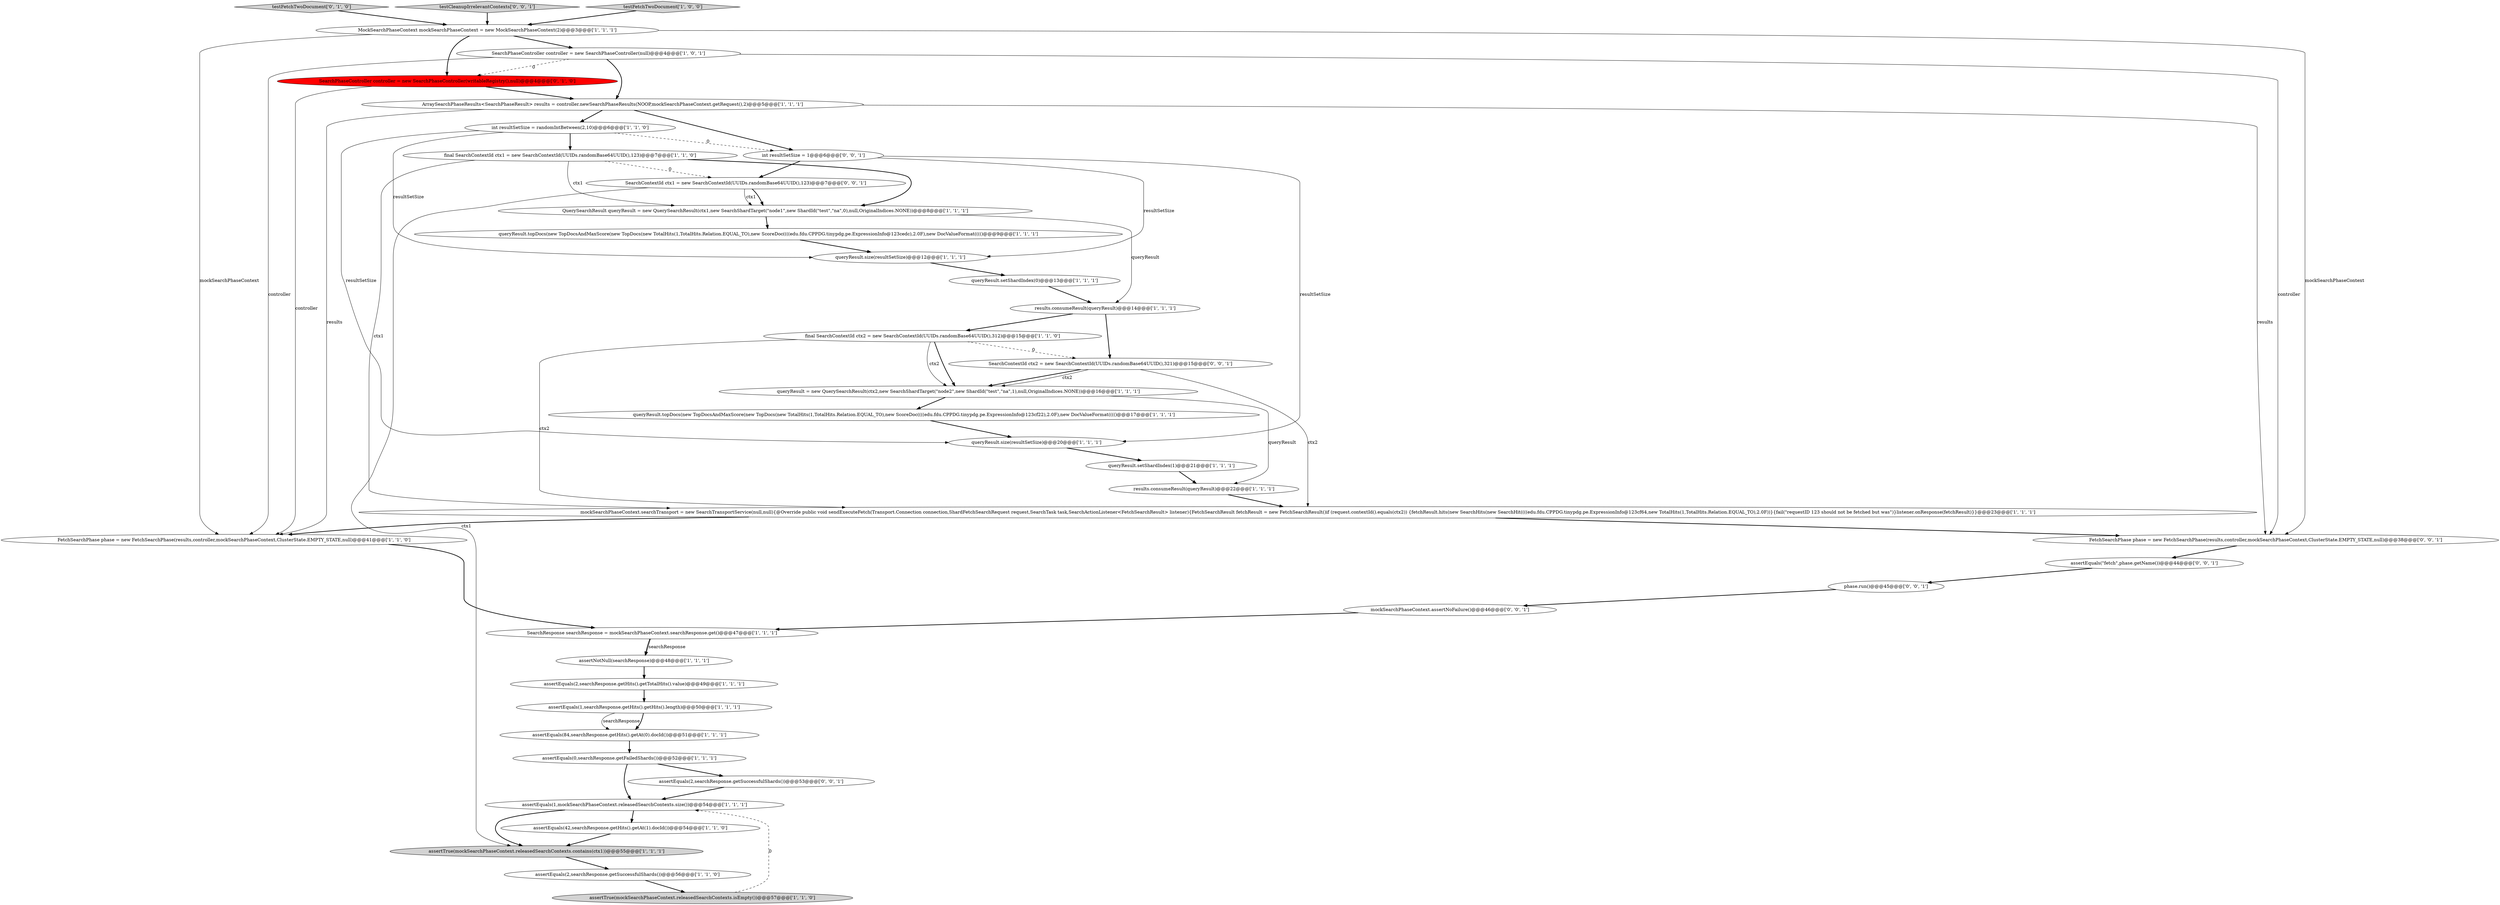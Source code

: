 digraph {
28 [style = filled, label = "QuerySearchResult queryResult = new QuerySearchResult(ctx1,new SearchShardTarget(\"node1\",new ShardId(\"test\",\"na\",0),null,OriginalIndices.NONE))@@@8@@@['1', '1', '1']", fillcolor = white, shape = ellipse image = "AAA0AAABBB1BBB"];
18 [style = filled, label = "queryResult = new QuerySearchResult(ctx2,new SearchShardTarget(\"node2\",new ShardId(\"test\",\"na\",1),null,OriginalIndices.NONE))@@@16@@@['1', '1', '1']", fillcolor = white, shape = ellipse image = "AAA0AAABBB1BBB"];
17 [style = filled, label = "queryResult.size(resultSetSize)@@@20@@@['1', '1', '1']", fillcolor = white, shape = ellipse image = "AAA0AAABBB1BBB"];
31 [style = filled, label = "testFetchTwoDocument['0', '1', '0']", fillcolor = lightgray, shape = diamond image = "AAA0AAABBB2BBB"];
39 [style = filled, label = "SearchContextId ctx1 = new SearchContextId(UUIDs.randomBase64UUID(),123)@@@7@@@['0', '0', '1']", fillcolor = white, shape = ellipse image = "AAA0AAABBB3BBB"];
15 [style = filled, label = "SearchResponse searchResponse = mockSearchPhaseContext.searchResponse.get()@@@47@@@['1', '1', '1']", fillcolor = white, shape = ellipse image = "AAA0AAABBB1BBB"];
22 [style = filled, label = "int resultSetSize = randomIntBetween(2,10)@@@6@@@['1', '1', '0']", fillcolor = white, shape = ellipse image = "AAA0AAABBB1BBB"];
9 [style = filled, label = "assertEquals(2,searchResponse.getHits().getTotalHits().value)@@@49@@@['1', '1', '1']", fillcolor = white, shape = ellipse image = "AAA0AAABBB1BBB"];
14 [style = filled, label = "assertEquals(42,searchResponse.getHits().getAt(1).docId())@@@54@@@['1', '1', '0']", fillcolor = white, shape = ellipse image = "AAA0AAABBB1BBB"];
27 [style = filled, label = "results.consumeResult(queryResult)@@@22@@@['1', '1', '1']", fillcolor = white, shape = ellipse image = "AAA0AAABBB1BBB"];
36 [style = filled, label = "FetchSearchPhase phase = new FetchSearchPhase(results,controller,mockSearchPhaseContext,ClusterState.EMPTY_STATE,null)@@@38@@@['0', '0', '1']", fillcolor = white, shape = ellipse image = "AAA0AAABBB3BBB"];
12 [style = filled, label = "mockSearchPhaseContext.searchTransport = new SearchTransportService(null,null){@Override public void sendExecuteFetch(Transport.Connection connection,ShardFetchSearchRequest request,SearchTask task,SearchActionListener<FetchSearchResult> listener){FetchSearchResult fetchResult = new FetchSearchResult()if (request.contextId().equals(ctx2)) {fetchResult.hits(new SearchHits(new SearchHit((((edu.fdu.CPPDG.tinypdg.pe.ExpressionInfo@123cf64,new TotalHits(1,TotalHits.Relation.EQUAL_TO),2.0F))}{fail(\"requestID 123 should not be fetched but was\")}listener.onResponse(fetchResult)}}@@@23@@@['1', '1', '1']", fillcolor = white, shape = ellipse image = "AAA0AAABBB1BBB"];
2 [style = filled, label = "assertNotNull(searchResponse)@@@48@@@['1', '1', '1']", fillcolor = white, shape = ellipse image = "AAA0AAABBB1BBB"];
35 [style = filled, label = "SearchContextId ctx2 = new SearchContextId(UUIDs.randomBase64UUID(),321)@@@15@@@['0', '0', '1']", fillcolor = white, shape = ellipse image = "AAA0AAABBB3BBB"];
19 [style = filled, label = "final SearchContextId ctx1 = new SearchContextId(UUIDs.randomBase64UUID(),123)@@@7@@@['1', '1', '0']", fillcolor = white, shape = ellipse image = "AAA0AAABBB1BBB"];
11 [style = filled, label = "results.consumeResult(queryResult)@@@14@@@['1', '1', '1']", fillcolor = white, shape = ellipse image = "AAA0AAABBB1BBB"];
32 [style = filled, label = "int resultSetSize = 1@@@6@@@['0', '0', '1']", fillcolor = white, shape = ellipse image = "AAA0AAABBB3BBB"];
37 [style = filled, label = "testCleanupIrrelevantContexts['0', '0', '1']", fillcolor = lightgray, shape = diamond image = "AAA0AAABBB3BBB"];
7 [style = filled, label = "FetchSearchPhase phase = new FetchSearchPhase(results,controller,mockSearchPhaseContext,ClusterState.EMPTY_STATE,null)@@@41@@@['1', '1', '0']", fillcolor = white, shape = ellipse image = "AAA0AAABBB1BBB"];
38 [style = filled, label = "mockSearchPhaseContext.assertNoFailure()@@@46@@@['0', '0', '1']", fillcolor = white, shape = ellipse image = "AAA0AAABBB3BBB"];
8 [style = filled, label = "queryResult.setShardIndex(1)@@@21@@@['1', '1', '1']", fillcolor = white, shape = ellipse image = "AAA0AAABBB1BBB"];
33 [style = filled, label = "phase.run()@@@45@@@['0', '0', '1']", fillcolor = white, shape = ellipse image = "AAA0AAABBB3BBB"];
25 [style = filled, label = "final SearchContextId ctx2 = new SearchContextId(UUIDs.randomBase64UUID(),312)@@@15@@@['1', '1', '0']", fillcolor = white, shape = ellipse image = "AAA0AAABBB1BBB"];
26 [style = filled, label = "queryResult.setShardIndex(0)@@@13@@@['1', '1', '1']", fillcolor = white, shape = ellipse image = "AAA0AAABBB1BBB"];
24 [style = filled, label = "queryResult.topDocs(new TopDocsAndMaxScore(new TopDocs(new TotalHits(1,TotalHits.Relation.EQUAL_TO),new ScoreDoc((((edu.fdu.CPPDG.tinypdg.pe.ExpressionInfo@123cedc),2.0F),new DocValueFormat(((()@@@9@@@['1', '1', '1']", fillcolor = white, shape = ellipse image = "AAA0AAABBB1BBB"];
16 [style = filled, label = "assertTrue(mockSearchPhaseContext.releasedSearchContexts.isEmpty())@@@57@@@['1', '1', '0']", fillcolor = lightgray, shape = ellipse image = "AAA0AAABBB1BBB"];
30 [style = filled, label = "SearchPhaseController controller = new SearchPhaseController(writableRegistry(),null)@@@4@@@['0', '1', '0']", fillcolor = red, shape = ellipse image = "AAA1AAABBB2BBB"];
20 [style = filled, label = "SearchPhaseController controller = new SearchPhaseController(null)@@@4@@@['1', '0', '1']", fillcolor = white, shape = ellipse image = "AAA0AAABBB1BBB"];
40 [style = filled, label = "assertEquals(\"fetch\",phase.getName())@@@44@@@['0', '0', '1']", fillcolor = white, shape = ellipse image = "AAA0AAABBB3BBB"];
13 [style = filled, label = "assertEquals(84,searchResponse.getHits().getAt(0).docId())@@@51@@@['1', '1', '1']", fillcolor = white, shape = ellipse image = "AAA0AAABBB1BBB"];
0 [style = filled, label = "MockSearchPhaseContext mockSearchPhaseContext = new MockSearchPhaseContext(2)@@@3@@@['1', '1', '1']", fillcolor = white, shape = ellipse image = "AAA0AAABBB1BBB"];
23 [style = filled, label = "queryResult.size(resultSetSize)@@@12@@@['1', '1', '1']", fillcolor = white, shape = ellipse image = "AAA0AAABBB1BBB"];
21 [style = filled, label = "ArraySearchPhaseResults<SearchPhaseResult> results = controller.newSearchPhaseResults(NOOP,mockSearchPhaseContext.getRequest(),2)@@@5@@@['1', '1', '1']", fillcolor = white, shape = ellipse image = "AAA0AAABBB1BBB"];
10 [style = filled, label = "assertEquals(1,mockSearchPhaseContext.releasedSearchContexts.size())@@@54@@@['1', '1', '1']", fillcolor = white, shape = ellipse image = "AAA0AAABBB1BBB"];
3 [style = filled, label = "assertEquals(1,searchResponse.getHits().getHits().length)@@@50@@@['1', '1', '1']", fillcolor = white, shape = ellipse image = "AAA0AAABBB1BBB"];
34 [style = filled, label = "assertEquals(2,searchResponse.getSuccessfulShards())@@@53@@@['0', '0', '1']", fillcolor = white, shape = ellipse image = "AAA0AAABBB3BBB"];
1 [style = filled, label = "assertEquals(2,searchResponse.getSuccessfulShards())@@@56@@@['1', '1', '0']", fillcolor = white, shape = ellipse image = "AAA0AAABBB1BBB"];
5 [style = filled, label = "queryResult.topDocs(new TopDocsAndMaxScore(new TopDocs(new TotalHits(1,TotalHits.Relation.EQUAL_TO),new ScoreDoc((((edu.fdu.CPPDG.tinypdg.pe.ExpressionInfo@123cf22),2.0F),new DocValueFormat(((()@@@17@@@['1', '1', '1']", fillcolor = white, shape = ellipse image = "AAA0AAABBB1BBB"];
6 [style = filled, label = "assertTrue(mockSearchPhaseContext.releasedSearchContexts.contains(ctx1))@@@55@@@['1', '1', '1']", fillcolor = lightgray, shape = ellipse image = "AAA0AAABBB1BBB"];
4 [style = filled, label = "testFetchTwoDocument['1', '0', '0']", fillcolor = lightgray, shape = diamond image = "AAA0AAABBB1BBB"];
29 [style = filled, label = "assertEquals(0,searchResponse.getFailedShards())@@@52@@@['1', '1', '1']", fillcolor = white, shape = ellipse image = "AAA0AAABBB1BBB"];
17->8 [style = bold, label=""];
0->30 [style = bold, label=""];
37->0 [style = bold, label=""];
15->2 [style = bold, label=""];
36->40 [style = bold, label=""];
35->18 [style = bold, label=""];
19->12 [style = solid, label="ctx1"];
25->12 [style = solid, label="ctx2"];
27->12 [style = bold, label=""];
3->13 [style = solid, label="searchResponse"];
22->19 [style = bold, label=""];
10->14 [style = bold, label=""];
30->7 [style = solid, label="controller"];
28->11 [style = solid, label="queryResult"];
20->36 [style = solid, label="controller"];
32->23 [style = solid, label="resultSetSize"];
31->0 [style = bold, label=""];
32->17 [style = solid, label="resultSetSize"];
25->18 [style = bold, label=""];
23->26 [style = bold, label=""];
12->36 [style = bold, label=""];
35->18 [style = solid, label="ctx2"];
22->32 [style = dashed, label="0"];
20->7 [style = solid, label="controller"];
2->9 [style = bold, label=""];
29->34 [style = bold, label=""];
25->35 [style = dashed, label="0"];
5->17 [style = bold, label=""];
38->15 [style = bold, label=""];
34->10 [style = bold, label=""];
10->6 [style = bold, label=""];
21->7 [style = solid, label="results"];
12->7 [style = bold, label=""];
26->11 [style = bold, label=""];
39->28 [style = bold, label=""];
11->35 [style = bold, label=""];
4->0 [style = bold, label=""];
19->28 [style = solid, label="ctx1"];
35->12 [style = solid, label="ctx2"];
20->21 [style = bold, label=""];
22->23 [style = solid, label="resultSetSize"];
15->2 [style = solid, label="searchResponse"];
6->1 [style = bold, label=""];
22->17 [style = solid, label="resultSetSize"];
13->29 [style = bold, label=""];
30->21 [style = bold, label=""];
40->33 [style = bold, label=""];
25->18 [style = solid, label="ctx2"];
19->39 [style = dashed, label="0"];
39->28 [style = solid, label="ctx1"];
21->22 [style = bold, label=""];
1->16 [style = bold, label=""];
18->5 [style = bold, label=""];
0->7 [style = solid, label="mockSearchPhaseContext"];
16->10 [style = dashed, label="0"];
21->32 [style = bold, label=""];
39->6 [style = solid, label="ctx1"];
20->30 [style = dashed, label="0"];
3->13 [style = bold, label=""];
28->24 [style = bold, label=""];
9->3 [style = bold, label=""];
7->15 [style = bold, label=""];
29->10 [style = bold, label=""];
0->20 [style = bold, label=""];
32->39 [style = bold, label=""];
33->38 [style = bold, label=""];
0->36 [style = solid, label="mockSearchPhaseContext"];
19->28 [style = bold, label=""];
8->27 [style = bold, label=""];
14->6 [style = bold, label=""];
11->25 [style = bold, label=""];
18->27 [style = solid, label="queryResult"];
24->23 [style = bold, label=""];
21->36 [style = solid, label="results"];
}
